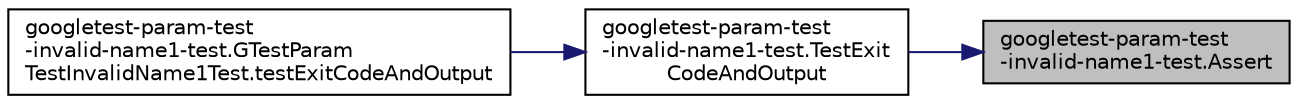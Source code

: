 digraph "googletest-param-test-invalid-name1-test.Assert"
{
 // LATEX_PDF_SIZE
  bgcolor="transparent";
  edge [fontname="Helvetica",fontsize="10",labelfontname="Helvetica",labelfontsize="10"];
  node [fontname="Helvetica",fontsize="10",shape=record];
  rankdir="RL";
  Node1 [label="googletest-param-test\l-invalid-name1-test.Assert",height=0.2,width=0.4,color="black", fillcolor="grey75", style="filled", fontcolor="black",tooltip=" "];
  Node1 -> Node2 [dir="back",color="midnightblue",fontsize="10",style="solid",fontname="Helvetica"];
  Node2 [label="googletest-param-test\l-invalid-name1-test.TestExit\lCodeAndOutput",height=0.2,width=0.4,color="black",URL="$namespacegoogletest-param-test-invalid-name1-test.html#aabb7407b7c6d63bd6b06899c5f5bc02e",tooltip=" "];
  Node2 -> Node3 [dir="back",color="midnightblue",fontsize="10",style="solid",fontname="Helvetica"];
  Node3 [label="googletest-param-test\l-invalid-name1-test.GTestParam\lTestInvalidName1Test.testExitCodeAndOutput",height=0.2,width=0.4,color="black",URL="$classgoogletest-param-test-invalid-name1-test_1_1GTestParamTestInvalidName1Test.html#a2b7024a50e0b3b0fe9b0c6d28e470681",tooltip=" "];
}
